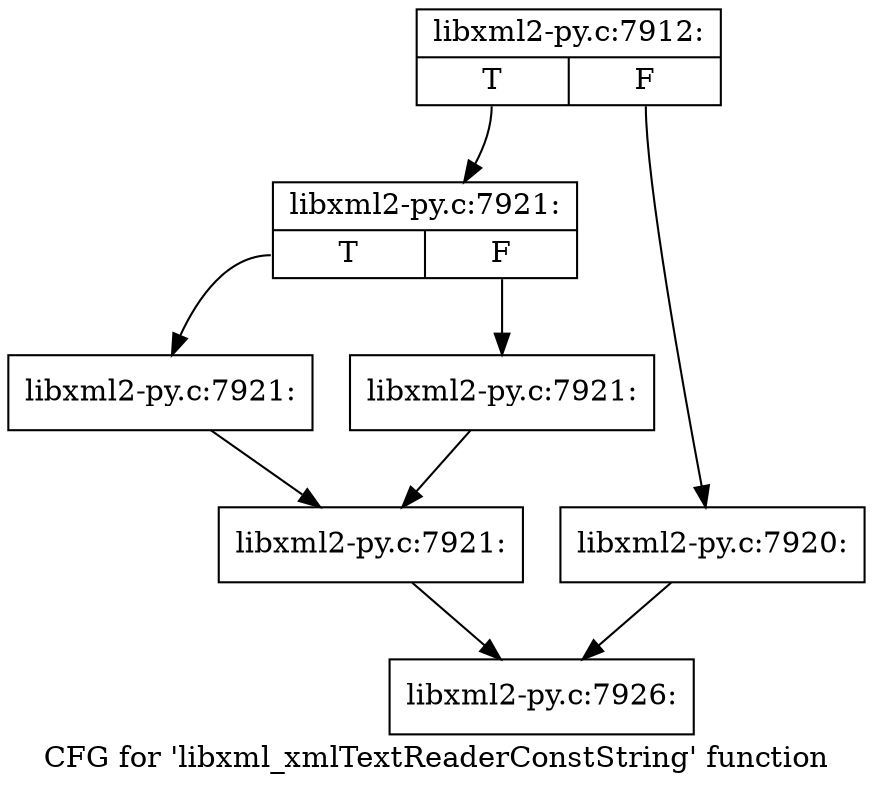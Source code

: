 digraph "CFG for 'libxml_xmlTextReaderConstString' function" {
	label="CFG for 'libxml_xmlTextReaderConstString' function";

	Node0x4390820 [shape=record,label="{libxml2-py.c:7912:|{<s0>T|<s1>F}}"];
	Node0x4390820:s0 -> Node0x4392790;
	Node0x4390820:s1 -> Node0x4392740;
	Node0x4392740 [shape=record,label="{libxml2-py.c:7920:}"];
	Node0x4392740 -> Node0x438ec70;
	Node0x4392790 [shape=record,label="{libxml2-py.c:7921:|{<s0>T|<s1>F}}"];
	Node0x4392790:s0 -> Node0x4393030;
	Node0x4392790:s1 -> Node0x4393080;
	Node0x4393030 [shape=record,label="{libxml2-py.c:7921:}"];
	Node0x4393030 -> Node0x43930d0;
	Node0x4393080 [shape=record,label="{libxml2-py.c:7921:}"];
	Node0x4393080 -> Node0x43930d0;
	Node0x43930d0 [shape=record,label="{libxml2-py.c:7921:}"];
	Node0x43930d0 -> Node0x438ec70;
	Node0x438ec70 [shape=record,label="{libxml2-py.c:7926:}"];
}
